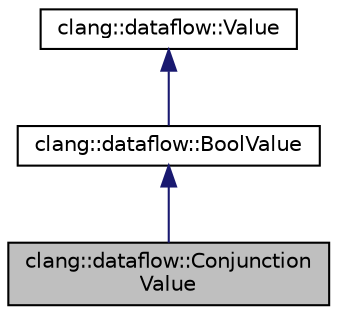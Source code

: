 digraph "clang::dataflow::ConjunctionValue"
{
 // LATEX_PDF_SIZE
  bgcolor="transparent";
  edge [fontname="Helvetica",fontsize="10",labelfontname="Helvetica",labelfontsize="10"];
  node [fontname="Helvetica",fontsize="10",shape=record];
  Node1 [label="clang::dataflow::Conjunction\lValue",height=0.2,width=0.4,color="black", fillcolor="grey75", style="filled", fontcolor="black",tooltip="Models a boolean conjunction."];
  Node2 -> Node1 [dir="back",color="midnightblue",fontsize="10",style="solid",fontname="Helvetica"];
  Node2 [label="clang::dataflow::BoolValue",height=0.2,width=0.4,color="black",URL="$classclang_1_1dataflow_1_1BoolValue.html",tooltip="Models a boolean."];
  Node3 -> Node2 [dir="back",color="midnightblue",fontsize="10",style="solid",fontname="Helvetica"];
  Node3 [label="clang::dataflow::Value",height=0.2,width=0.4,color="black",URL="$classclang_1_1dataflow_1_1Value.html",tooltip="Base class for all values computed by abstract interpretation."];
}
